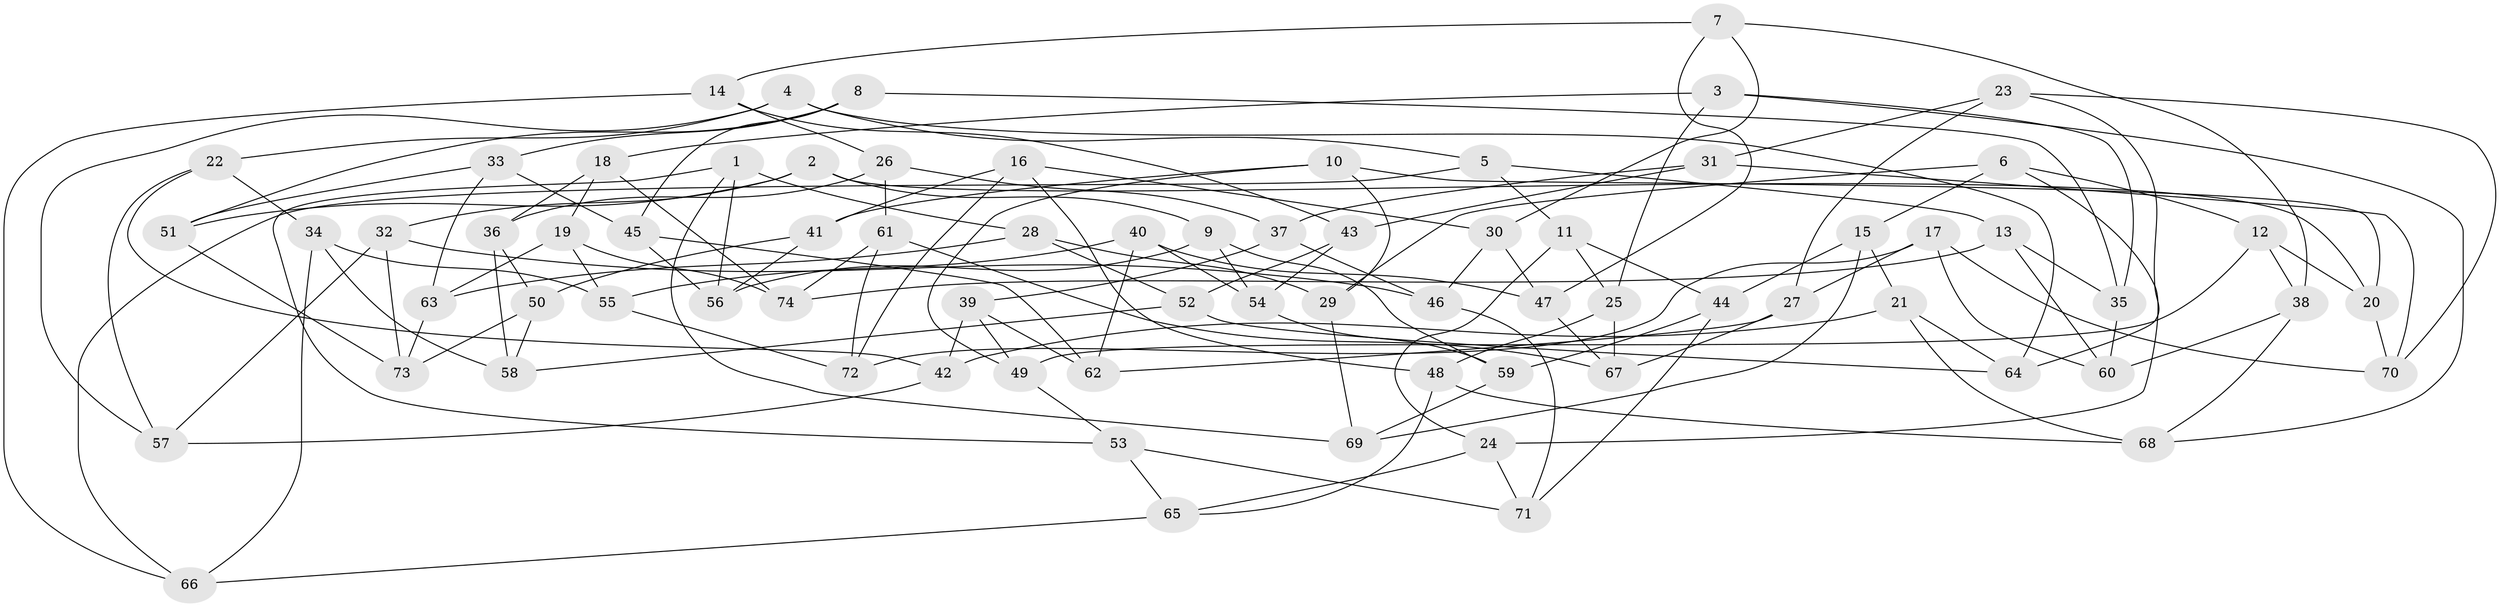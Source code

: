 // Generated by graph-tools (version 1.1) at 2025/50/03/09/25 03:50:55]
// undirected, 74 vertices, 148 edges
graph export_dot {
graph [start="1"]
  node [color=gray90,style=filled];
  1;
  2;
  3;
  4;
  5;
  6;
  7;
  8;
  9;
  10;
  11;
  12;
  13;
  14;
  15;
  16;
  17;
  18;
  19;
  20;
  21;
  22;
  23;
  24;
  25;
  26;
  27;
  28;
  29;
  30;
  31;
  32;
  33;
  34;
  35;
  36;
  37;
  38;
  39;
  40;
  41;
  42;
  43;
  44;
  45;
  46;
  47;
  48;
  49;
  50;
  51;
  52;
  53;
  54;
  55;
  56;
  57;
  58;
  59;
  60;
  61;
  62;
  63;
  64;
  65;
  66;
  67;
  68;
  69;
  70;
  71;
  72;
  73;
  74;
  1 -- 28;
  1 -- 53;
  1 -- 69;
  1 -- 56;
  2 -- 51;
  2 -- 20;
  2 -- 32;
  2 -- 9;
  3 -- 35;
  3 -- 25;
  3 -- 18;
  3 -- 68;
  4 -- 22;
  4 -- 64;
  4 -- 5;
  4 -- 57;
  5 -- 11;
  5 -- 66;
  5 -- 13;
  6 -- 29;
  6 -- 15;
  6 -- 24;
  6 -- 12;
  7 -- 30;
  7 -- 38;
  7 -- 14;
  7 -- 47;
  8 -- 51;
  8 -- 35;
  8 -- 45;
  8 -- 33;
  9 -- 56;
  9 -- 54;
  9 -- 59;
  10 -- 41;
  10 -- 49;
  10 -- 20;
  10 -- 29;
  11 -- 24;
  11 -- 25;
  11 -- 44;
  12 -- 38;
  12 -- 20;
  12 -- 49;
  13 -- 35;
  13 -- 60;
  13 -- 74;
  14 -- 66;
  14 -- 26;
  14 -- 43;
  15 -- 69;
  15 -- 21;
  15 -- 44;
  16 -- 72;
  16 -- 30;
  16 -- 41;
  16 -- 48;
  17 -- 27;
  17 -- 60;
  17 -- 70;
  17 -- 72;
  18 -- 19;
  18 -- 36;
  18 -- 74;
  19 -- 55;
  19 -- 74;
  19 -- 63;
  20 -- 70;
  21 -- 64;
  21 -- 68;
  21 -- 42;
  22 -- 42;
  22 -- 57;
  22 -- 34;
  23 -- 27;
  23 -- 64;
  23 -- 70;
  23 -- 31;
  24 -- 71;
  24 -- 65;
  25 -- 67;
  25 -- 48;
  26 -- 61;
  26 -- 37;
  26 -- 36;
  27 -- 62;
  27 -- 67;
  28 -- 63;
  28 -- 52;
  28 -- 29;
  29 -- 69;
  30 -- 46;
  30 -- 47;
  31 -- 43;
  31 -- 70;
  31 -- 37;
  32 -- 46;
  32 -- 57;
  32 -- 73;
  33 -- 63;
  33 -- 45;
  33 -- 51;
  34 -- 55;
  34 -- 58;
  34 -- 66;
  35 -- 60;
  36 -- 58;
  36 -- 50;
  37 -- 39;
  37 -- 46;
  38 -- 68;
  38 -- 60;
  39 -- 42;
  39 -- 62;
  39 -- 49;
  40 -- 62;
  40 -- 54;
  40 -- 55;
  40 -- 47;
  41 -- 50;
  41 -- 56;
  42 -- 57;
  43 -- 52;
  43 -- 54;
  44 -- 71;
  44 -- 59;
  45 -- 56;
  45 -- 62;
  46 -- 71;
  47 -- 67;
  48 -- 68;
  48 -- 65;
  49 -- 53;
  50 -- 58;
  50 -- 73;
  51 -- 73;
  52 -- 64;
  52 -- 58;
  53 -- 71;
  53 -- 65;
  54 -- 59;
  55 -- 72;
  59 -- 69;
  61 -- 74;
  61 -- 67;
  61 -- 72;
  63 -- 73;
  65 -- 66;
}
